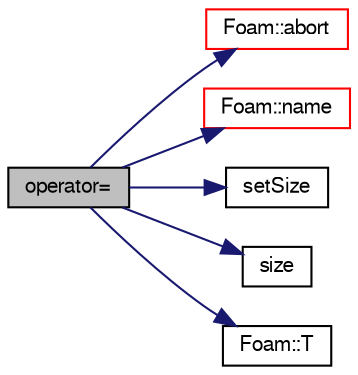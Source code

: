 digraph "operator="
{
  bgcolor="transparent";
  edge [fontname="FreeSans",fontsize="10",labelfontname="FreeSans",labelfontsize="10"];
  node [fontname="FreeSans",fontsize="10",shape=record];
  rankdir="LR";
  Node1 [label="operator=",height=0.2,width=0.4,color="black", fillcolor="grey75", style="filled" fontcolor="black"];
  Node1 -> Node2 [color="midnightblue",fontsize="10",style="solid",fontname="FreeSans"];
  Node2 [label="Foam::abort",height=0.2,width=0.4,color="red",URL="$a10237.html#a447107a607d03e417307c203fa5fb44b"];
  Node1 -> Node3 [color="midnightblue",fontsize="10",style="solid",fontname="FreeSans"];
  Node3 [label="Foam::name",height=0.2,width=0.4,color="red",URL="$a10237.html#adcb0df2bd4953cb6bb390272d8263c3a",tooltip="Return a string representation of a complex. "];
  Node1 -> Node4 [color="midnightblue",fontsize="10",style="solid",fontname="FreeSans"];
  Node4 [label="setSize",height=0.2,width=0.4,color="black",URL="$a03529.html#a6f8d72476baf295a054f72dfbc9c61c3"];
  Node1 -> Node5 [color="midnightblue",fontsize="10",style="solid",fontname="FreeSans"];
  Node5 [label="size",height=0.2,width=0.4,color="black",URL="$a01975.html#a723361dc2020160f5492e8fe2d09fa44",tooltip="Return the number of elements in the PtrList. "];
  Node1 -> Node6 [color="midnightblue",fontsize="10",style="solid",fontname="FreeSans"];
  Node6 [label="Foam::T",height=0.2,width=0.4,color="black",URL="$a10237.html#ae57fda0abb14bb0944947c463c6e09d4"];
}
